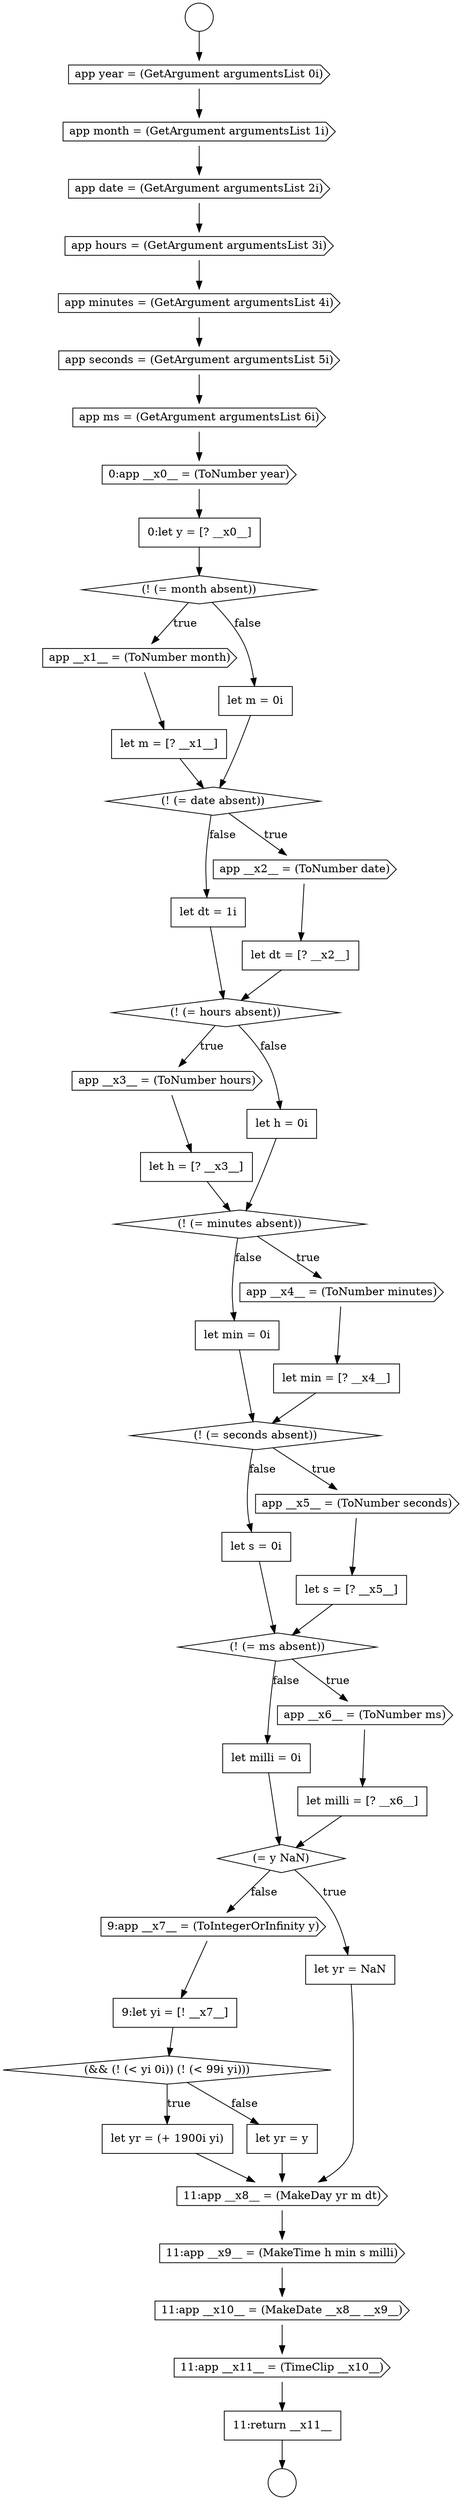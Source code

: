 digraph {
  node13557 [shape=cds, label=<<font color="black">11:app __x10__ = (MakeDate __x8__ __x9__)</font>> color="black" fillcolor="white" style=filled]
  node13521 [shape=cds, label=<<font color="black">app ms = (GetArgument argumentsList 6i)</font>> color="black" fillcolor="white" style=filled]
  node13547 [shape=none, margin=0, label=<<font color="black">
    <table border="0" cellborder="1" cellspacing="0" cellpadding="10">
      <tr><td align="left">let milli = 0i</td></tr>
    </table>
  </font>> color="black" fillcolor="white" style=filled]
  node13550 [shape=cds, label=<<font color="black">9:app __x7__ = (ToIntegerOrInfinity y)</font>> color="black" fillcolor="white" style=filled]
  node13531 [shape=none, margin=0, label=<<font color="black">
    <table border="0" cellborder="1" cellspacing="0" cellpadding="10">
      <tr><td align="left">let dt = 1i</td></tr>
    </table>
  </font>> color="black" fillcolor="white" style=filled]
  node13523 [shape=none, margin=0, label=<<font color="black">
    <table border="0" cellborder="1" cellspacing="0" cellpadding="10">
      <tr><td align="left">0:let y = [? __x0__]</td></tr>
    </table>
  </font>> color="black" fillcolor="white" style=filled]
  node13545 [shape=cds, label=<<font color="black">app __x6__ = (ToNumber ms)</font>> color="black" fillcolor="white" style=filled]
  node13549 [shape=none, margin=0, label=<<font color="black">
    <table border="0" cellborder="1" cellspacing="0" cellpadding="10">
      <tr><td align="left">let yr = NaN</td></tr>
    </table>
  </font>> color="black" fillcolor="white" style=filled]
  node13513 [shape=circle label=" " color="black" fillcolor="white" style=filled]
  node13542 [shape=none, margin=0, label=<<font color="black">
    <table border="0" cellborder="1" cellspacing="0" cellpadding="10">
      <tr><td align="left">let s = [? __x5__]</td></tr>
    </table>
  </font>> color="black" fillcolor="white" style=filled]
  node13520 [shape=cds, label=<<font color="black">app seconds = (GetArgument argumentsList 5i)</font>> color="black" fillcolor="white" style=filled]
  node13548 [shape=diamond, label=<<font color="black">(= y NaN)</font>> color="black" fillcolor="white" style=filled]
  node13525 [shape=cds, label=<<font color="black">app __x1__ = (ToNumber month)</font>> color="black" fillcolor="white" style=filled]
  node13516 [shape=cds, label=<<font color="black">app month = (GetArgument argumentsList 1i)</font>> color="black" fillcolor="white" style=filled]
  node13552 [shape=diamond, label=<<font color="black">(&amp;&amp; (! (&lt; yi 0i)) (! (&lt; 99i yi)))</font>> color="black" fillcolor="white" style=filled]
  node13558 [shape=cds, label=<<font color="black">11:app __x11__ = (TimeClip __x10__)</font>> color="black" fillcolor="white" style=filled]
  node13553 [shape=none, margin=0, label=<<font color="black">
    <table border="0" cellborder="1" cellspacing="0" cellpadding="10">
      <tr><td align="left">let yr = (+ 1900i yi)</td></tr>
    </table>
  </font>> color="black" fillcolor="white" style=filled]
  node13538 [shape=none, margin=0, label=<<font color="black">
    <table border="0" cellborder="1" cellspacing="0" cellpadding="10">
      <tr><td align="left">let min = [? __x4__]</td></tr>
    </table>
  </font>> color="black" fillcolor="white" style=filled]
  node13543 [shape=none, margin=0, label=<<font color="black">
    <table border="0" cellborder="1" cellspacing="0" cellpadding="10">
      <tr><td align="left">let s = 0i</td></tr>
    </table>
  </font>> color="black" fillcolor="white" style=filled]
  node13533 [shape=cds, label=<<font color="black">app __x3__ = (ToNumber hours)</font>> color="black" fillcolor="white" style=filled]
  node13526 [shape=none, margin=0, label=<<font color="black">
    <table border="0" cellborder="1" cellspacing="0" cellpadding="10">
      <tr><td align="left">let m = [? __x1__]</td></tr>
    </table>
  </font>> color="black" fillcolor="white" style=filled]
  node13532 [shape=diamond, label=<<font color="black">(! (= hours absent))</font>> color="black" fillcolor="white" style=filled]
  node13519 [shape=cds, label=<<font color="black">app minutes = (GetArgument argumentsList 4i)</font>> color="black" fillcolor="white" style=filled]
  node13551 [shape=none, margin=0, label=<<font color="black">
    <table border="0" cellborder="1" cellspacing="0" cellpadding="10">
      <tr><td align="left">9:let yi = [! __x7__]</td></tr>
    </table>
  </font>> color="black" fillcolor="white" style=filled]
  node13536 [shape=diamond, label=<<font color="black">(! (= minutes absent))</font>> color="black" fillcolor="white" style=filled]
  node13530 [shape=none, margin=0, label=<<font color="black">
    <table border="0" cellborder="1" cellspacing="0" cellpadding="10">
      <tr><td align="left">let dt = [? __x2__]</td></tr>
    </table>
  </font>> color="black" fillcolor="white" style=filled]
  node13515 [shape=cds, label=<<font color="black">app year = (GetArgument argumentsList 0i)</font>> color="black" fillcolor="white" style=filled]
  node13527 [shape=none, margin=0, label=<<font color="black">
    <table border="0" cellborder="1" cellspacing="0" cellpadding="10">
      <tr><td align="left">let m = 0i</td></tr>
    </table>
  </font>> color="black" fillcolor="white" style=filled]
  node13539 [shape=none, margin=0, label=<<font color="black">
    <table border="0" cellborder="1" cellspacing="0" cellpadding="10">
      <tr><td align="left">let min = 0i</td></tr>
    </table>
  </font>> color="black" fillcolor="white" style=filled]
  node13522 [shape=cds, label=<<font color="black">0:app __x0__ = (ToNumber year)</font>> color="black" fillcolor="white" style=filled]
  node13554 [shape=none, margin=0, label=<<font color="black">
    <table border="0" cellborder="1" cellspacing="0" cellpadding="10">
      <tr><td align="left">let yr = y</td></tr>
    </table>
  </font>> color="black" fillcolor="white" style=filled]
  node13544 [shape=diamond, label=<<font color="black">(! (= ms absent))</font>> color="black" fillcolor="white" style=filled]
  node13559 [shape=none, margin=0, label=<<font color="black">
    <table border="0" cellborder="1" cellspacing="0" cellpadding="10">
      <tr><td align="left">11:return __x11__</td></tr>
    </table>
  </font>> color="black" fillcolor="white" style=filled]
  node13514 [shape=circle label=" " color="black" fillcolor="white" style=filled]
  node13546 [shape=none, margin=0, label=<<font color="black">
    <table border="0" cellborder="1" cellspacing="0" cellpadding="10">
      <tr><td align="left">let milli = [? __x6__]</td></tr>
    </table>
  </font>> color="black" fillcolor="white" style=filled]
  node13518 [shape=cds, label=<<font color="black">app hours = (GetArgument argumentsList 3i)</font>> color="black" fillcolor="white" style=filled]
  node13535 [shape=none, margin=0, label=<<font color="black">
    <table border="0" cellborder="1" cellspacing="0" cellpadding="10">
      <tr><td align="left">let h = 0i</td></tr>
    </table>
  </font>> color="black" fillcolor="white" style=filled]
  node13529 [shape=cds, label=<<font color="black">app __x2__ = (ToNumber date)</font>> color="black" fillcolor="white" style=filled]
  node13528 [shape=diamond, label=<<font color="black">(! (= date absent))</font>> color="black" fillcolor="white" style=filled]
  node13540 [shape=diamond, label=<<font color="black">(! (= seconds absent))</font>> color="black" fillcolor="white" style=filled]
  node13541 [shape=cds, label=<<font color="black">app __x5__ = (ToNumber seconds)</font>> color="black" fillcolor="white" style=filled]
  node13555 [shape=cds, label=<<font color="black">11:app __x8__ = (MakeDay yr m dt)</font>> color="black" fillcolor="white" style=filled]
  node13556 [shape=cds, label=<<font color="black">11:app __x9__ = (MakeTime h min s milli)</font>> color="black" fillcolor="white" style=filled]
  node13517 [shape=cds, label=<<font color="black">app date = (GetArgument argumentsList 2i)</font>> color="black" fillcolor="white" style=filled]
  node13524 [shape=diamond, label=<<font color="black">(! (= month absent))</font>> color="black" fillcolor="white" style=filled]
  node13534 [shape=none, margin=0, label=<<font color="black">
    <table border="0" cellborder="1" cellspacing="0" cellpadding="10">
      <tr><td align="left">let h = [? __x3__]</td></tr>
    </table>
  </font>> color="black" fillcolor="white" style=filled]
  node13537 [shape=cds, label=<<font color="black">app __x4__ = (ToNumber minutes)</font>> color="black" fillcolor="white" style=filled]
  node13545 -> node13546 [ color="black"]
  node13540 -> node13541 [label=<<font color="black">true</font>> color="black"]
  node13540 -> node13543 [label=<<font color="black">false</font>> color="black"]
  node13533 -> node13534 [ color="black"]
  node13515 -> node13516 [ color="black"]
  node13544 -> node13545 [label=<<font color="black">true</font>> color="black"]
  node13544 -> node13547 [label=<<font color="black">false</font>> color="black"]
  node13541 -> node13542 [ color="black"]
  node13524 -> node13525 [label=<<font color="black">true</font>> color="black"]
  node13524 -> node13527 [label=<<font color="black">false</font>> color="black"]
  node13528 -> node13529 [label=<<font color="black">true</font>> color="black"]
  node13528 -> node13531 [label=<<font color="black">false</font>> color="black"]
  node13557 -> node13558 [ color="black"]
  node13553 -> node13555 [ color="black"]
  node13539 -> node13540 [ color="black"]
  node13558 -> node13559 [ color="black"]
  node13530 -> node13532 [ color="black"]
  node13551 -> node13552 [ color="black"]
  node13513 -> node13515 [ color="black"]
  node13556 -> node13557 [ color="black"]
  node13532 -> node13533 [label=<<font color="black">true</font>> color="black"]
  node13532 -> node13535 [label=<<font color="black">false</font>> color="black"]
  node13520 -> node13521 [ color="black"]
  node13550 -> node13551 [ color="black"]
  node13517 -> node13518 [ color="black"]
  node13535 -> node13536 [ color="black"]
  node13531 -> node13532 [ color="black"]
  node13536 -> node13537 [label=<<font color="black">true</font>> color="black"]
  node13536 -> node13539 [label=<<font color="black">false</font>> color="black"]
  node13523 -> node13524 [ color="black"]
  node13549 -> node13555 [ color="black"]
  node13554 -> node13555 [ color="black"]
  node13542 -> node13544 [ color="black"]
  node13537 -> node13538 [ color="black"]
  node13547 -> node13548 [ color="black"]
  node13555 -> node13556 [ color="black"]
  node13548 -> node13549 [label=<<font color="black">true</font>> color="black"]
  node13548 -> node13550 [label=<<font color="black">false</font>> color="black"]
  node13552 -> node13553 [label=<<font color="black">true</font>> color="black"]
  node13552 -> node13554 [label=<<font color="black">false</font>> color="black"]
  node13543 -> node13544 [ color="black"]
  node13527 -> node13528 [ color="black"]
  node13534 -> node13536 [ color="black"]
  node13525 -> node13526 [ color="black"]
  node13546 -> node13548 [ color="black"]
  node13516 -> node13517 [ color="black"]
  node13526 -> node13528 [ color="black"]
  node13519 -> node13520 [ color="black"]
  node13518 -> node13519 [ color="black"]
  node13559 -> node13514 [ color="black"]
  node13522 -> node13523 [ color="black"]
  node13538 -> node13540 [ color="black"]
  node13521 -> node13522 [ color="black"]
  node13529 -> node13530 [ color="black"]
}
